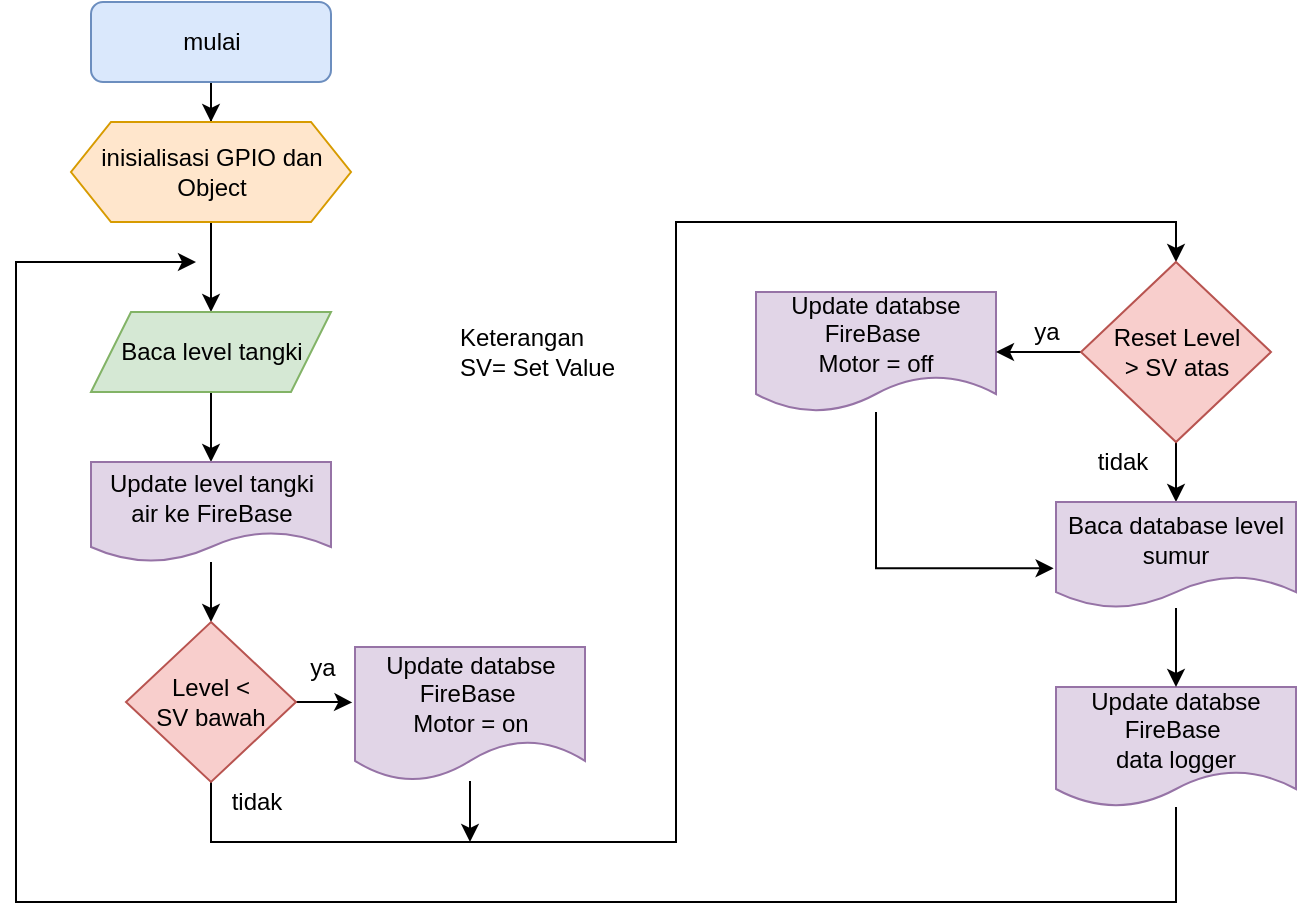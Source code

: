 <mxfile version="13.5.6" type="device"><diagram id="C5RBs43oDa-KdzZeNtuy" name="Page-1"><mxGraphModel dx="723" dy="365" grid="1" gridSize="10" guides="1" tooltips="1" connect="1" arrows="1" fold="1" page="1" pageScale="1" pageWidth="1169" pageHeight="1654" math="0" shadow="0"><root><mxCell id="WIyWlLk6GJQsqaUBKTNV-0"/><mxCell id="WIyWlLk6GJQsqaUBKTNV-1" parent="WIyWlLk6GJQsqaUBKTNV-0"/><mxCell id="obq-XmIFOJLDGc7EOtJ8-1" style="edgeStyle=orthogonalEdgeStyle;rounded=0;orthogonalLoop=1;jettySize=auto;html=1;" parent="WIyWlLk6GJQsqaUBKTNV-1" source="WIyWlLk6GJQsqaUBKTNV-3" target="obq-XmIFOJLDGc7EOtJ8-0" edge="1"><mxGeometry relative="1" as="geometry"/></mxCell><mxCell id="WIyWlLk6GJQsqaUBKTNV-3" value="mulai" style="rounded=1;whiteSpace=wrap;html=1;fontSize=12;glass=0;strokeWidth=1;shadow=0;fillColor=#dae8fc;strokeColor=#6c8ebf;" parent="WIyWlLk6GJQsqaUBKTNV-1" vertex="1"><mxGeometry x="157.5" y="80" width="120" height="40" as="geometry"/></mxCell><mxCell id="LRaofFzAIHpUJ6gDGAC_-3" style="edgeStyle=orthogonalEdgeStyle;rounded=0;orthogonalLoop=1;jettySize=auto;html=1;entryX=0.5;entryY=0;entryDx=0;entryDy=0;" edge="1" parent="WIyWlLk6GJQsqaUBKTNV-1" source="obq-XmIFOJLDGc7EOtJ8-0" target="obq-XmIFOJLDGc7EOtJ8-13"><mxGeometry relative="1" as="geometry"/></mxCell><mxCell id="obq-XmIFOJLDGc7EOtJ8-0" value="inisialisasi GPIO dan Object" style="shape=hexagon;perimeter=hexagonPerimeter2;whiteSpace=wrap;html=1;fixedSize=1;fillColor=#ffe6cc;strokeColor=#d79b00;" parent="WIyWlLk6GJQsqaUBKTNV-1" vertex="1"><mxGeometry x="147.5" y="140" width="140" height="50" as="geometry"/></mxCell><mxCell id="LRaofFzAIHpUJ6gDGAC_-4" style="edgeStyle=orthogonalEdgeStyle;rounded=0;orthogonalLoop=1;jettySize=auto;html=1;" edge="1" parent="WIyWlLk6GJQsqaUBKTNV-1" source="obq-XmIFOJLDGc7EOtJ8-13" target="obq-XmIFOJLDGc7EOtJ8-15"><mxGeometry relative="1" as="geometry"/></mxCell><mxCell id="obq-XmIFOJLDGc7EOtJ8-13" value="Baca level tangki" style="shape=parallelogram;perimeter=parallelogramPerimeter;whiteSpace=wrap;html=1;fixedSize=1;fillColor=#d5e8d4;strokeColor=#82b366;" parent="WIyWlLk6GJQsqaUBKTNV-1" vertex="1"><mxGeometry x="157.5" y="235" width="120" height="40" as="geometry"/></mxCell><mxCell id="LRaofFzAIHpUJ6gDGAC_-6" style="edgeStyle=orthogonalEdgeStyle;rounded=0;orthogonalLoop=1;jettySize=auto;html=1;entryX=0.5;entryY=0;entryDx=0;entryDy=0;" edge="1" parent="WIyWlLk6GJQsqaUBKTNV-1" source="obq-XmIFOJLDGc7EOtJ8-15" target="obq-XmIFOJLDGc7EOtJ8-32"><mxGeometry relative="1" as="geometry"/></mxCell><mxCell id="obq-XmIFOJLDGc7EOtJ8-15" value="Update level tangki air ke FireBase" style="shape=document;whiteSpace=wrap;html=1;boundedLbl=1;fillColor=#e1d5e7;strokeColor=#9673a6;" parent="WIyWlLk6GJQsqaUBKTNV-1" vertex="1"><mxGeometry x="157.5" y="310" width="120" height="50" as="geometry"/></mxCell><mxCell id="LRaofFzAIHpUJ6gDGAC_-7" style="edgeStyle=orthogonalEdgeStyle;rounded=0;orthogonalLoop=1;jettySize=auto;html=1;entryX=-0.012;entryY=0.414;entryDx=0;entryDy=0;entryPerimeter=0;" edge="1" parent="WIyWlLk6GJQsqaUBKTNV-1" source="obq-XmIFOJLDGc7EOtJ8-32" target="obq-XmIFOJLDGc7EOtJ8-38"><mxGeometry relative="1" as="geometry"/></mxCell><mxCell id="LRaofFzAIHpUJ6gDGAC_-35" style="edgeStyle=orthogonalEdgeStyle;rounded=0;orthogonalLoop=1;jettySize=auto;html=1;entryX=0.5;entryY=0;entryDx=0;entryDy=0;" edge="1" parent="WIyWlLk6GJQsqaUBKTNV-1" source="obq-XmIFOJLDGc7EOtJ8-32" target="obq-XmIFOJLDGc7EOtJ8-52"><mxGeometry relative="1" as="geometry"><Array as="points"><mxPoint x="217" y="500"/><mxPoint x="450" y="500"/><mxPoint x="450" y="190"/><mxPoint x="700" y="190"/></Array></mxGeometry></mxCell><mxCell id="obq-XmIFOJLDGc7EOtJ8-32" value="Level &amp;lt; &lt;br&gt;SV bawah" style="rhombus;whiteSpace=wrap;html=1;fillColor=#f8cecc;strokeColor=#b85450;" parent="WIyWlLk6GJQsqaUBKTNV-1" vertex="1"><mxGeometry x="175" y="390" width="85" height="80" as="geometry"/></mxCell><mxCell id="obq-XmIFOJLDGc7EOtJ8-34" value="Keterangan&lt;br&gt;SV= Set Value" style="text;html=1;strokeColor=none;fillColor=none;align=left;verticalAlign=middle;whiteSpace=wrap;rounded=0;" parent="WIyWlLk6GJQsqaUBKTNV-1" vertex="1"><mxGeometry x="340" y="242.5" width="90" height="25" as="geometry"/></mxCell><mxCell id="LRaofFzAIHpUJ6gDGAC_-45" style="edgeStyle=orthogonalEdgeStyle;rounded=0;orthogonalLoop=1;jettySize=auto;html=1;" edge="1" parent="WIyWlLk6GJQsqaUBKTNV-1" source="obq-XmIFOJLDGc7EOtJ8-38"><mxGeometry relative="1" as="geometry"><mxPoint x="347" y="500" as="targetPoint"/></mxGeometry></mxCell><mxCell id="obq-XmIFOJLDGc7EOtJ8-38" value="Update databse FireBase&amp;nbsp;&lt;br&gt;Motor = on" style="shape=document;whiteSpace=wrap;html=1;boundedLbl=1;fillColor=#e1d5e7;strokeColor=#9673a6;" parent="WIyWlLk6GJQsqaUBKTNV-1" vertex="1"><mxGeometry x="289.5" y="402.5" width="115" height="67" as="geometry"/></mxCell><mxCell id="LRaofFzAIHpUJ6gDGAC_-49" style="edgeStyle=orthogonalEdgeStyle;rounded=0;orthogonalLoop=1;jettySize=auto;html=1;entryX=-0.01;entryY=0.625;entryDx=0;entryDy=0;entryPerimeter=0;" edge="1" parent="WIyWlLk6GJQsqaUBKTNV-1" source="obq-XmIFOJLDGc7EOtJ8-40" target="obq-XmIFOJLDGc7EOtJ8-67"><mxGeometry relative="1" as="geometry"><Array as="points"><mxPoint x="550" y="363"/></Array></mxGeometry></mxCell><mxCell id="obq-XmIFOJLDGc7EOtJ8-40" value="Update databse FireBase&amp;nbsp;&lt;br&gt;Motor&amp;nbsp;= off" style="shape=document;whiteSpace=wrap;html=1;boundedLbl=1;fillColor=#e1d5e7;strokeColor=#9673a6;" parent="WIyWlLk6GJQsqaUBKTNV-1" vertex="1"><mxGeometry x="490" y="225" width="120" height="60" as="geometry"/></mxCell><mxCell id="obq-XmIFOJLDGc7EOtJ8-49" value="tidak" style="text;html=1;align=center;verticalAlign=middle;resizable=0;points=[];autosize=1;" parent="WIyWlLk6GJQsqaUBKTNV-1" vertex="1"><mxGeometry x="220" y="470" width="40" height="20" as="geometry"/></mxCell><mxCell id="obq-XmIFOJLDGc7EOtJ8-50" value="ya" style="text;html=1;align=center;verticalAlign=middle;resizable=0;points=[];autosize=1;" parent="WIyWlLk6GJQsqaUBKTNV-1" vertex="1"><mxGeometry x="257.5" y="402.5" width="30" height="20" as="geometry"/></mxCell><mxCell id="LRaofFzAIHpUJ6gDGAC_-32" style="edgeStyle=orthogonalEdgeStyle;rounded=0;orthogonalLoop=1;jettySize=auto;html=1;" edge="1" parent="WIyWlLk6GJQsqaUBKTNV-1" source="obq-XmIFOJLDGc7EOtJ8-52" target="obq-XmIFOJLDGc7EOtJ8-40"><mxGeometry relative="1" as="geometry"/></mxCell><mxCell id="LRaofFzAIHpUJ6gDGAC_-33" style="edgeStyle=orthogonalEdgeStyle;rounded=0;orthogonalLoop=1;jettySize=auto;html=1;entryX=0.5;entryY=0;entryDx=0;entryDy=0;" edge="1" parent="WIyWlLk6GJQsqaUBKTNV-1" source="obq-XmIFOJLDGc7EOtJ8-52" target="obq-XmIFOJLDGc7EOtJ8-67"><mxGeometry relative="1" as="geometry"/></mxCell><mxCell id="obq-XmIFOJLDGc7EOtJ8-52" value="Reset Level &lt;br&gt;&amp;gt; SV atas" style="rhombus;whiteSpace=wrap;html=1;fillColor=#f8cecc;strokeColor=#b85450;" parent="WIyWlLk6GJQsqaUBKTNV-1" vertex="1"><mxGeometry x="652.5" y="210" width="95" height="90" as="geometry"/></mxCell><mxCell id="obq-XmIFOJLDGc7EOtJ8-57" value="ya" style="text;html=1;align=center;verticalAlign=middle;resizable=0;points=[];autosize=1;" parent="WIyWlLk6GJQsqaUBKTNV-1" vertex="1"><mxGeometry x="620" y="235" width="30" height="20" as="geometry"/></mxCell><mxCell id="LRaofFzAIHpUJ6gDGAC_-18" style="edgeStyle=orthogonalEdgeStyle;rounded=0;orthogonalLoop=1;jettySize=auto;html=1;" edge="1" parent="WIyWlLk6GJQsqaUBKTNV-1" source="obq-XmIFOJLDGc7EOtJ8-65"><mxGeometry relative="1" as="geometry"><mxPoint x="210" y="210" as="targetPoint"/><Array as="points"><mxPoint x="700" y="530"/><mxPoint x="120" y="530"/><mxPoint x="120" y="210"/></Array></mxGeometry></mxCell><mxCell id="obq-XmIFOJLDGc7EOtJ8-65" value="Update databse FireBase&amp;nbsp;&lt;br&gt;data logger" style="shape=document;whiteSpace=wrap;html=1;boundedLbl=1;fillColor=#e1d5e7;strokeColor=#9673a6;" parent="WIyWlLk6GJQsqaUBKTNV-1" vertex="1"><mxGeometry x="640" y="422.5" width="120" height="60" as="geometry"/></mxCell><mxCell id="LRaofFzAIHpUJ6gDGAC_-11" style="edgeStyle=orthogonalEdgeStyle;rounded=0;orthogonalLoop=1;jettySize=auto;html=1;" edge="1" parent="WIyWlLk6GJQsqaUBKTNV-1" source="obq-XmIFOJLDGc7EOtJ8-67" target="obq-XmIFOJLDGc7EOtJ8-65"><mxGeometry relative="1" as="geometry"/></mxCell><mxCell id="obq-XmIFOJLDGc7EOtJ8-67" value="Baca database level sumur" style="shape=document;whiteSpace=wrap;html=1;boundedLbl=1;fillColor=#e1d5e7;strokeColor=#9673a6;" parent="WIyWlLk6GJQsqaUBKTNV-1" vertex="1"><mxGeometry x="640" y="330" width="120" height="53" as="geometry"/></mxCell><mxCell id="LRaofFzAIHpUJ6gDGAC_-34" value="tidak" style="text;html=1;align=center;verticalAlign=middle;resizable=0;points=[];autosize=1;" vertex="1" parent="WIyWlLk6GJQsqaUBKTNV-1"><mxGeometry x="652.5" y="300" width="40" height="20" as="geometry"/></mxCell></root></mxGraphModel></diagram></mxfile>